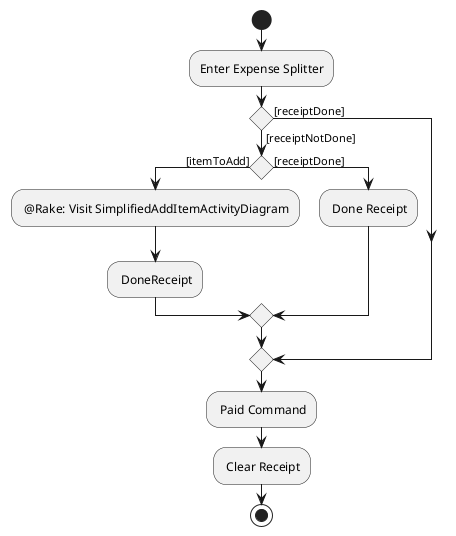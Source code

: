 @startuml
start

:Enter Expense Splitter;

if () then ([receiptNotDone])

    if () then ([itemToAdd])
    : @Rake: Visit SimplifiedAddItemActivityDiagram;
    : DoneReceipt;

    else ([receiptDone])
    : Done Receipt;
    endif


else ([receiptDone])

endif


: Paid Command;

: Clear Receipt;




stop
@enduml
